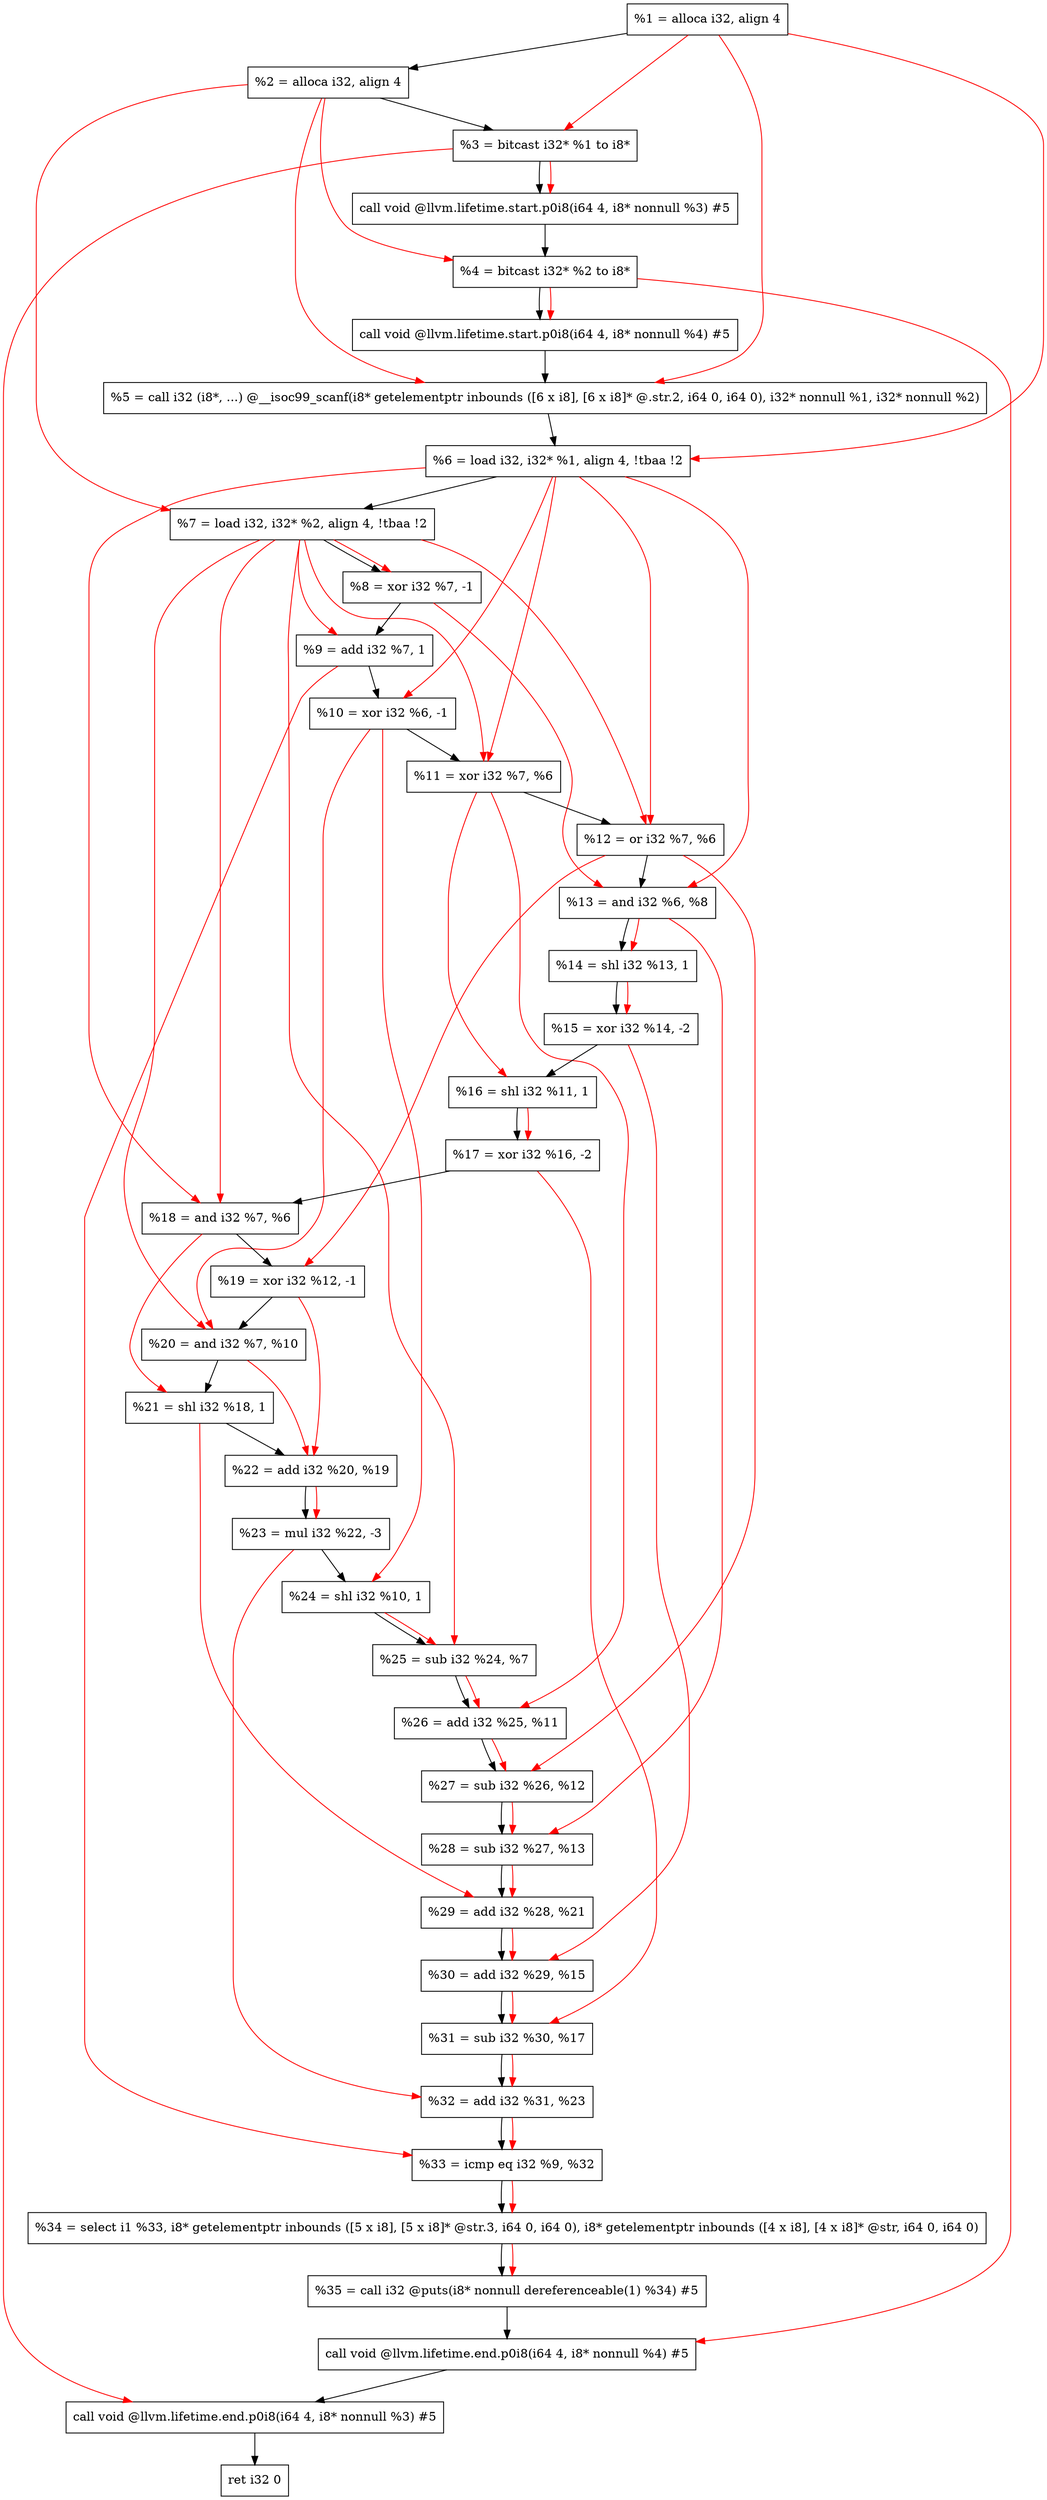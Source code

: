 digraph "DFG for'main' function" {
	Node0x2253e38[shape=record, label="  %1 = alloca i32, align 4"];
	Node0x2253eb8[shape=record, label="  %2 = alloca i32, align 4"];
	Node0x2253f48[shape=record, label="  %3 = bitcast i32* %1 to i8*"];
	Node0x22543a8[shape=record, label="  call void @llvm.lifetime.start.p0i8(i64 4, i8* nonnull %3) #5"];
	Node0x2254488[shape=record, label="  %4 = bitcast i32* %2 to i8*"];
	Node0x22545a8[shape=record, label="  call void @llvm.lifetime.start.p0i8(i64 4, i8* nonnull %4) #5"];
	Node0x22547e0[shape=record, label="  %5 = call i32 (i8*, ...) @__isoc99_scanf(i8* getelementptr inbounds ([6 x i8], [6 x i8]* @.str.2, i64 0, i64 0), i32* nonnull %1, i32* nonnull %2)"];
	Node0x2254898[shape=record, label="  %6 = load i32, i32* %1, align 4, !tbaa !2"];
	Node0x2255808[shape=record, label="  %7 = load i32, i32* %2, align 4, !tbaa !2"];
	Node0x2255e90[shape=record, label="  %8 = xor i32 %7, -1"];
	Node0x2255f00[shape=record, label="  %9 = add i32 %7, 1"];
	Node0x2255f70[shape=record, label="  %10 = xor i32 %6, -1"];
	Node0x2255fe0[shape=record, label="  %11 = xor i32 %7, %6"];
	Node0x2256050[shape=record, label="  %12 = or i32 %7, %6"];
	Node0x22560c0[shape=record, label="  %13 = and i32 %6, %8"];
	Node0x2256130[shape=record, label="  %14 = shl i32 %13, 1"];
	Node0x22561a0[shape=record, label="  %15 = xor i32 %14, -2"];
	Node0x2256210[shape=record, label="  %16 = shl i32 %11, 1"];
	Node0x2256280[shape=record, label="  %17 = xor i32 %16, -2"];
	Node0x22562f0[shape=record, label="  %18 = and i32 %7, %6"];
	Node0x2256360[shape=record, label="  %19 = xor i32 %12, -1"];
	Node0x22563d0[shape=record, label="  %20 = and i32 %7, %10"];
	Node0x2256440[shape=record, label="  %21 = shl i32 %18, 1"];
	Node0x22564b0[shape=record, label="  %22 = add i32 %20, %19"];
	Node0x2256520[shape=record, label="  %23 = mul i32 %22, -3"];
	Node0x2256590[shape=record, label="  %24 = shl i32 %10, 1"];
	Node0x2256600[shape=record, label="  %25 = sub i32 %24, %7"];
	Node0x2256670[shape=record, label="  %26 = add i32 %25, %11"];
	Node0x22566e0[shape=record, label="  %27 = sub i32 %26, %12"];
	Node0x2256750[shape=record, label="  %28 = sub i32 %27, %13"];
	Node0x22567c0[shape=record, label="  %29 = add i32 %28, %21"];
	Node0x2256830[shape=record, label="  %30 = add i32 %29, %15"];
	Node0x22568a0[shape=record, label="  %31 = sub i32 %30, %17"];
	Node0x2256910[shape=record, label="  %32 = add i32 %31, %23"];
	Node0x2256b90[shape=record, label="  %33 = icmp eq i32 %9, %32"];
	Node0x21f49d8[shape=record, label="  %34 = select i1 %33, i8* getelementptr inbounds ([5 x i8], [5 x i8]* @str.3, i64 0, i64 0), i8* getelementptr inbounds ([4 x i8], [4 x i8]* @str, i64 0, i64 0)"];
	Node0x2256c20[shape=record, label="  %35 = call i32 @puts(i8* nonnull dereferenceable(1) %34) #5"];
	Node0x2256e78[shape=record, label="  call void @llvm.lifetime.end.p0i8(i64 4, i8* nonnull %4) #5"];
	Node0x2256fd8[shape=record, label="  call void @llvm.lifetime.end.p0i8(i64 4, i8* nonnull %3) #5"];
	Node0x2257098[shape=record, label="  ret i32 0"];
	Node0x2253e38 -> Node0x2253eb8;
	Node0x2253eb8 -> Node0x2253f48;
	Node0x2253f48 -> Node0x22543a8;
	Node0x22543a8 -> Node0x2254488;
	Node0x2254488 -> Node0x22545a8;
	Node0x22545a8 -> Node0x22547e0;
	Node0x22547e0 -> Node0x2254898;
	Node0x2254898 -> Node0x2255808;
	Node0x2255808 -> Node0x2255e90;
	Node0x2255e90 -> Node0x2255f00;
	Node0x2255f00 -> Node0x2255f70;
	Node0x2255f70 -> Node0x2255fe0;
	Node0x2255fe0 -> Node0x2256050;
	Node0x2256050 -> Node0x22560c0;
	Node0x22560c0 -> Node0x2256130;
	Node0x2256130 -> Node0x22561a0;
	Node0x22561a0 -> Node0x2256210;
	Node0x2256210 -> Node0x2256280;
	Node0x2256280 -> Node0x22562f0;
	Node0x22562f0 -> Node0x2256360;
	Node0x2256360 -> Node0x22563d0;
	Node0x22563d0 -> Node0x2256440;
	Node0x2256440 -> Node0x22564b0;
	Node0x22564b0 -> Node0x2256520;
	Node0x2256520 -> Node0x2256590;
	Node0x2256590 -> Node0x2256600;
	Node0x2256600 -> Node0x2256670;
	Node0x2256670 -> Node0x22566e0;
	Node0x22566e0 -> Node0x2256750;
	Node0x2256750 -> Node0x22567c0;
	Node0x22567c0 -> Node0x2256830;
	Node0x2256830 -> Node0x22568a0;
	Node0x22568a0 -> Node0x2256910;
	Node0x2256910 -> Node0x2256b90;
	Node0x2256b90 -> Node0x21f49d8;
	Node0x21f49d8 -> Node0x2256c20;
	Node0x2256c20 -> Node0x2256e78;
	Node0x2256e78 -> Node0x2256fd8;
	Node0x2256fd8 -> Node0x2257098;
edge [color=red]
	Node0x2253e38 -> Node0x2253f48;
	Node0x2253f48 -> Node0x22543a8;
	Node0x2253eb8 -> Node0x2254488;
	Node0x2254488 -> Node0x22545a8;
	Node0x2253e38 -> Node0x22547e0;
	Node0x2253eb8 -> Node0x22547e0;
	Node0x2253e38 -> Node0x2254898;
	Node0x2253eb8 -> Node0x2255808;
	Node0x2255808 -> Node0x2255e90;
	Node0x2255808 -> Node0x2255f00;
	Node0x2254898 -> Node0x2255f70;
	Node0x2255808 -> Node0x2255fe0;
	Node0x2254898 -> Node0x2255fe0;
	Node0x2255808 -> Node0x2256050;
	Node0x2254898 -> Node0x2256050;
	Node0x2254898 -> Node0x22560c0;
	Node0x2255e90 -> Node0x22560c0;
	Node0x22560c0 -> Node0x2256130;
	Node0x2256130 -> Node0x22561a0;
	Node0x2255fe0 -> Node0x2256210;
	Node0x2256210 -> Node0x2256280;
	Node0x2255808 -> Node0x22562f0;
	Node0x2254898 -> Node0x22562f0;
	Node0x2256050 -> Node0x2256360;
	Node0x2255808 -> Node0x22563d0;
	Node0x2255f70 -> Node0x22563d0;
	Node0x22562f0 -> Node0x2256440;
	Node0x22563d0 -> Node0x22564b0;
	Node0x2256360 -> Node0x22564b0;
	Node0x22564b0 -> Node0x2256520;
	Node0x2255f70 -> Node0x2256590;
	Node0x2256590 -> Node0x2256600;
	Node0x2255808 -> Node0x2256600;
	Node0x2256600 -> Node0x2256670;
	Node0x2255fe0 -> Node0x2256670;
	Node0x2256670 -> Node0x22566e0;
	Node0x2256050 -> Node0x22566e0;
	Node0x22566e0 -> Node0x2256750;
	Node0x22560c0 -> Node0x2256750;
	Node0x2256750 -> Node0x22567c0;
	Node0x2256440 -> Node0x22567c0;
	Node0x22567c0 -> Node0x2256830;
	Node0x22561a0 -> Node0x2256830;
	Node0x2256830 -> Node0x22568a0;
	Node0x2256280 -> Node0x22568a0;
	Node0x22568a0 -> Node0x2256910;
	Node0x2256520 -> Node0x2256910;
	Node0x2255f00 -> Node0x2256b90;
	Node0x2256910 -> Node0x2256b90;
	Node0x2256b90 -> Node0x21f49d8;
	Node0x21f49d8 -> Node0x2256c20;
	Node0x2254488 -> Node0x2256e78;
	Node0x2253f48 -> Node0x2256fd8;
}
